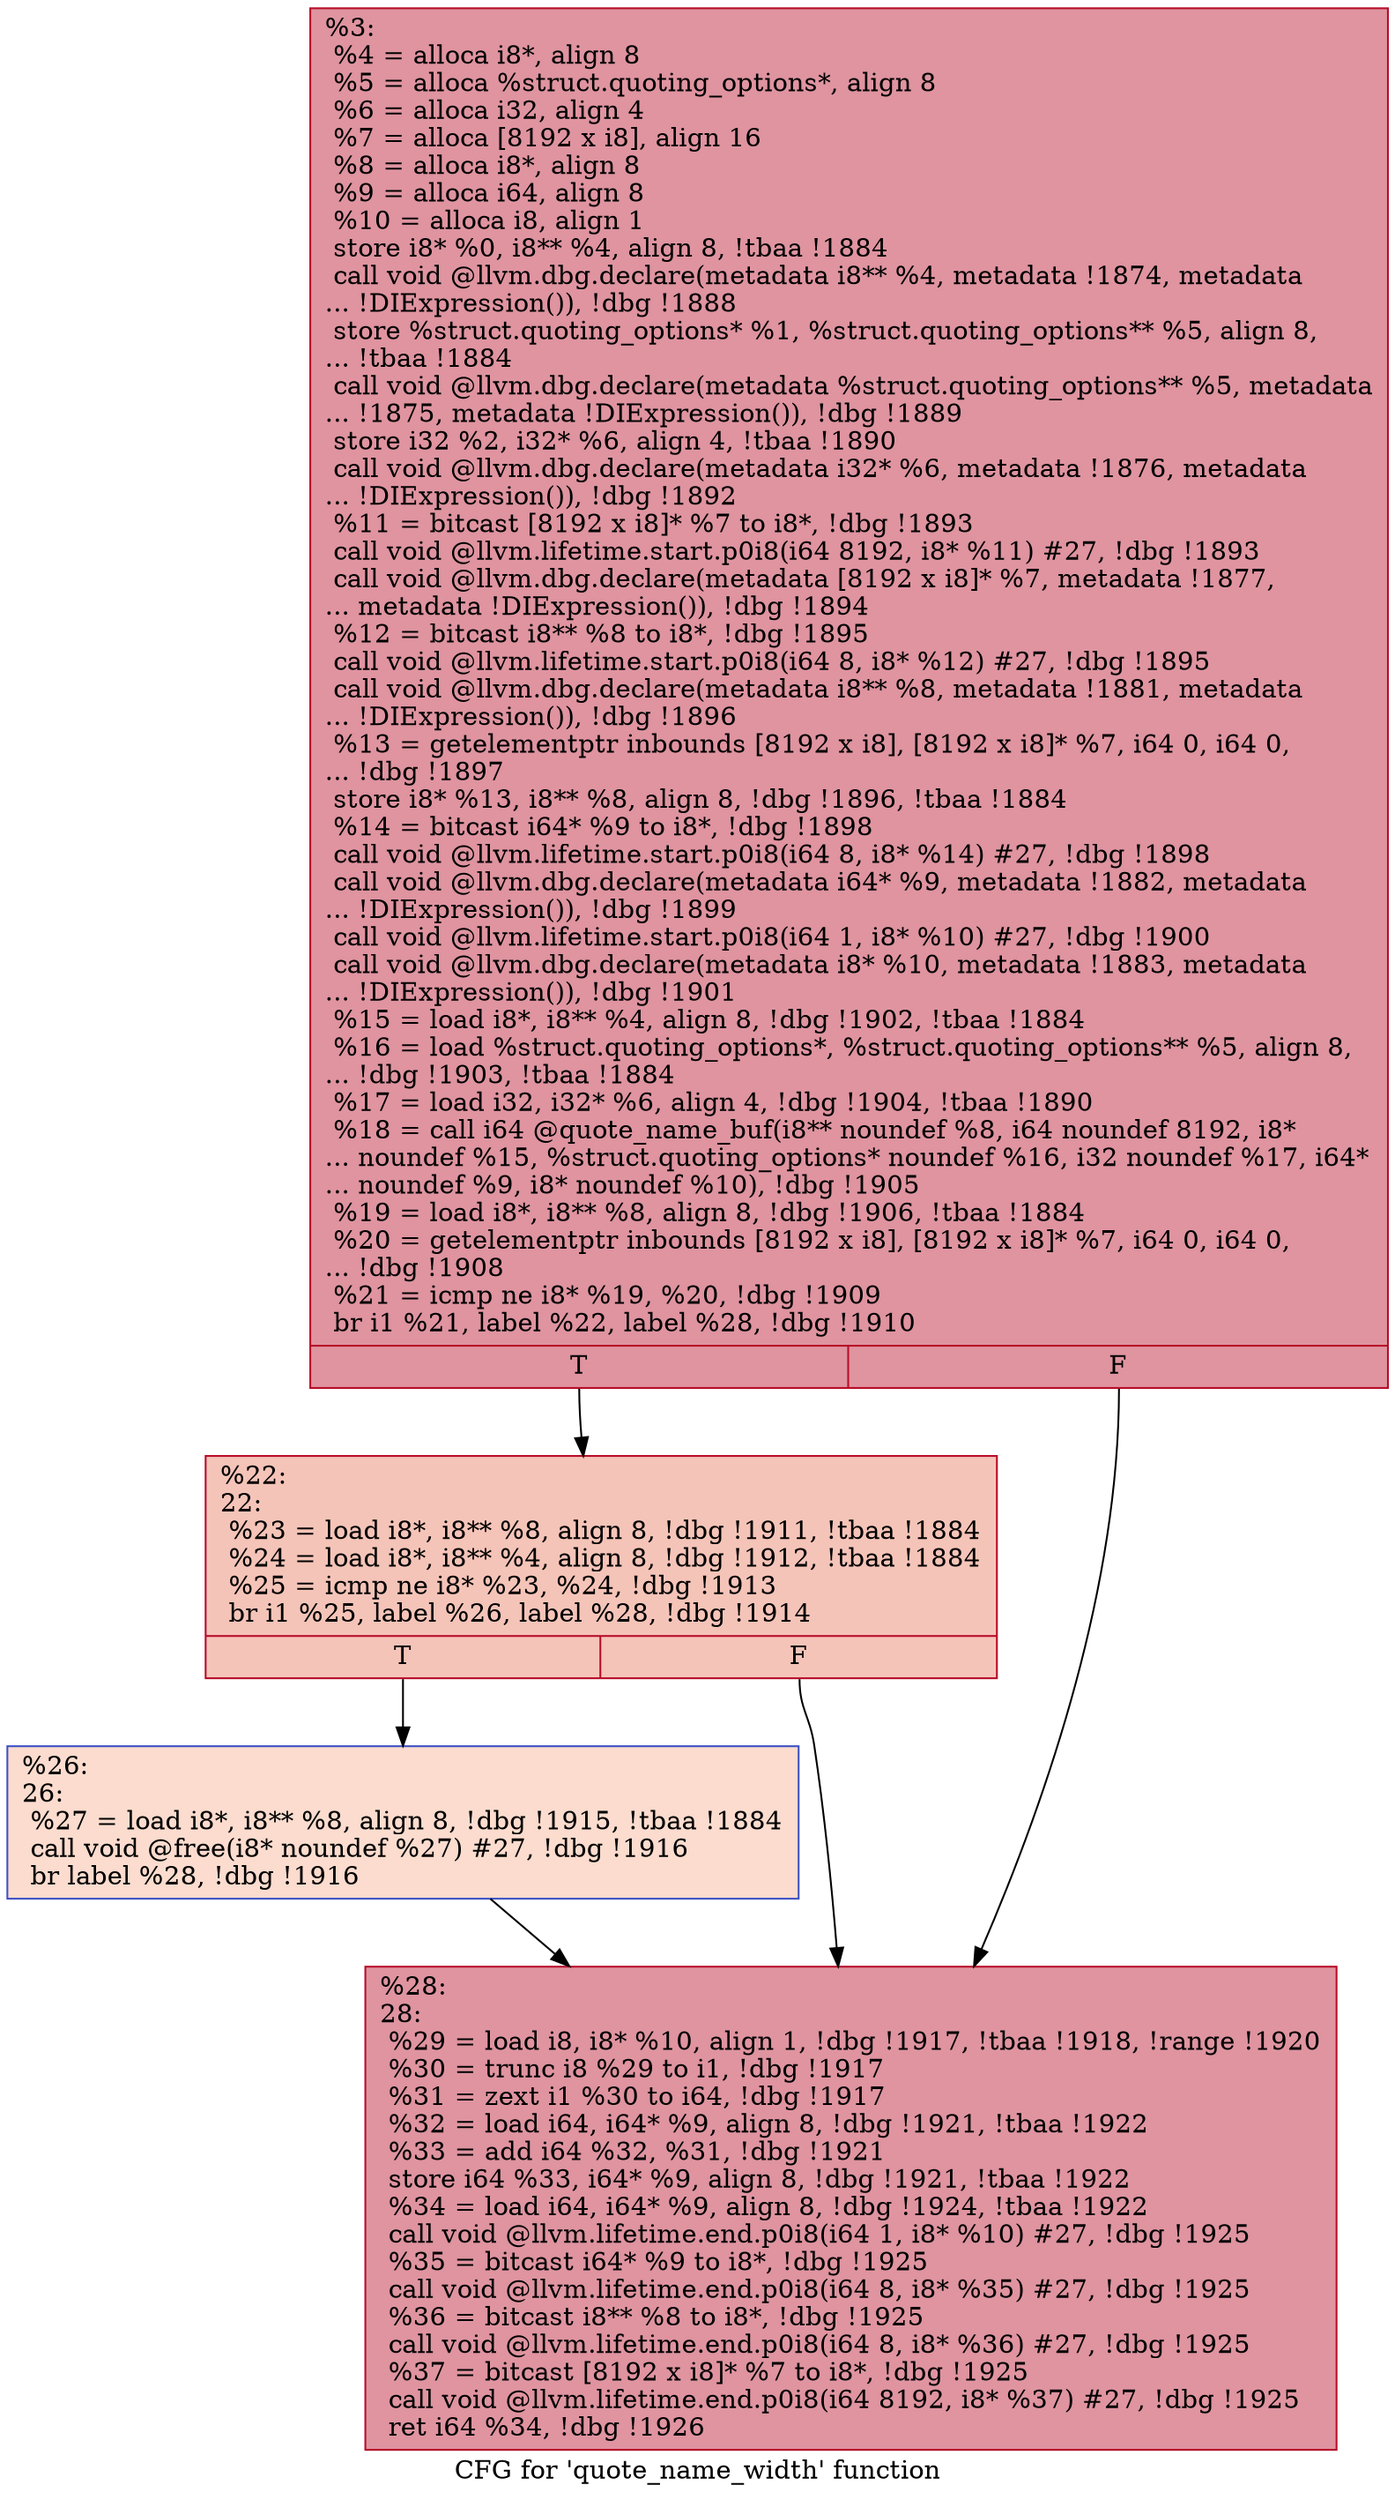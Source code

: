 digraph "CFG for 'quote_name_width' function" {
	label="CFG for 'quote_name_width' function";

	Node0x20bcf40 [shape=record,color="#b70d28ff", style=filled, fillcolor="#b70d2870",label="{%3:\l  %4 = alloca i8*, align 8\l  %5 = alloca %struct.quoting_options*, align 8\l  %6 = alloca i32, align 4\l  %7 = alloca [8192 x i8], align 16\l  %8 = alloca i8*, align 8\l  %9 = alloca i64, align 8\l  %10 = alloca i8, align 1\l  store i8* %0, i8** %4, align 8, !tbaa !1884\l  call void @llvm.dbg.declare(metadata i8** %4, metadata !1874, metadata\l... !DIExpression()), !dbg !1888\l  store %struct.quoting_options* %1, %struct.quoting_options** %5, align 8,\l... !tbaa !1884\l  call void @llvm.dbg.declare(metadata %struct.quoting_options** %5, metadata\l... !1875, metadata !DIExpression()), !dbg !1889\l  store i32 %2, i32* %6, align 4, !tbaa !1890\l  call void @llvm.dbg.declare(metadata i32* %6, metadata !1876, metadata\l... !DIExpression()), !dbg !1892\l  %11 = bitcast [8192 x i8]* %7 to i8*, !dbg !1893\l  call void @llvm.lifetime.start.p0i8(i64 8192, i8* %11) #27, !dbg !1893\l  call void @llvm.dbg.declare(metadata [8192 x i8]* %7, metadata !1877,\l... metadata !DIExpression()), !dbg !1894\l  %12 = bitcast i8** %8 to i8*, !dbg !1895\l  call void @llvm.lifetime.start.p0i8(i64 8, i8* %12) #27, !dbg !1895\l  call void @llvm.dbg.declare(metadata i8** %8, metadata !1881, metadata\l... !DIExpression()), !dbg !1896\l  %13 = getelementptr inbounds [8192 x i8], [8192 x i8]* %7, i64 0, i64 0,\l... !dbg !1897\l  store i8* %13, i8** %8, align 8, !dbg !1896, !tbaa !1884\l  %14 = bitcast i64* %9 to i8*, !dbg !1898\l  call void @llvm.lifetime.start.p0i8(i64 8, i8* %14) #27, !dbg !1898\l  call void @llvm.dbg.declare(metadata i64* %9, metadata !1882, metadata\l... !DIExpression()), !dbg !1899\l  call void @llvm.lifetime.start.p0i8(i64 1, i8* %10) #27, !dbg !1900\l  call void @llvm.dbg.declare(metadata i8* %10, metadata !1883, metadata\l... !DIExpression()), !dbg !1901\l  %15 = load i8*, i8** %4, align 8, !dbg !1902, !tbaa !1884\l  %16 = load %struct.quoting_options*, %struct.quoting_options** %5, align 8,\l... !dbg !1903, !tbaa !1884\l  %17 = load i32, i32* %6, align 4, !dbg !1904, !tbaa !1890\l  %18 = call i64 @quote_name_buf(i8** noundef %8, i64 noundef 8192, i8*\l... noundef %15, %struct.quoting_options* noundef %16, i32 noundef %17, i64*\l... noundef %9, i8* noundef %10), !dbg !1905\l  %19 = load i8*, i8** %8, align 8, !dbg !1906, !tbaa !1884\l  %20 = getelementptr inbounds [8192 x i8], [8192 x i8]* %7, i64 0, i64 0,\l... !dbg !1908\l  %21 = icmp ne i8* %19, %20, !dbg !1909\l  br i1 %21, label %22, label %28, !dbg !1910\l|{<s0>T|<s1>F}}"];
	Node0x20bcf40:s0 -> Node0x20bcf90;
	Node0x20bcf40:s1 -> Node0x20bd030;
	Node0x20bcf90 [shape=record,color="#b70d28ff", style=filled, fillcolor="#e97a5f70",label="{%22:\l22:                                               \l  %23 = load i8*, i8** %8, align 8, !dbg !1911, !tbaa !1884\l  %24 = load i8*, i8** %4, align 8, !dbg !1912, !tbaa !1884\l  %25 = icmp ne i8* %23, %24, !dbg !1913\l  br i1 %25, label %26, label %28, !dbg !1914\l|{<s0>T|<s1>F}}"];
	Node0x20bcf90:s0 -> Node0x20bcfe0;
	Node0x20bcf90:s1 -> Node0x20bd030;
	Node0x20bcfe0 [shape=record,color="#3d50c3ff", style=filled, fillcolor="#f7af9170",label="{%26:\l26:                                               \l  %27 = load i8*, i8** %8, align 8, !dbg !1915, !tbaa !1884\l  call void @free(i8* noundef %27) #27, !dbg !1916\l  br label %28, !dbg !1916\l}"];
	Node0x20bcfe0 -> Node0x20bd030;
	Node0x20bd030 [shape=record,color="#b70d28ff", style=filled, fillcolor="#b70d2870",label="{%28:\l28:                                               \l  %29 = load i8, i8* %10, align 1, !dbg !1917, !tbaa !1918, !range !1920\l  %30 = trunc i8 %29 to i1, !dbg !1917\l  %31 = zext i1 %30 to i64, !dbg !1917\l  %32 = load i64, i64* %9, align 8, !dbg !1921, !tbaa !1922\l  %33 = add i64 %32, %31, !dbg !1921\l  store i64 %33, i64* %9, align 8, !dbg !1921, !tbaa !1922\l  %34 = load i64, i64* %9, align 8, !dbg !1924, !tbaa !1922\l  call void @llvm.lifetime.end.p0i8(i64 1, i8* %10) #27, !dbg !1925\l  %35 = bitcast i64* %9 to i8*, !dbg !1925\l  call void @llvm.lifetime.end.p0i8(i64 8, i8* %35) #27, !dbg !1925\l  %36 = bitcast i8** %8 to i8*, !dbg !1925\l  call void @llvm.lifetime.end.p0i8(i64 8, i8* %36) #27, !dbg !1925\l  %37 = bitcast [8192 x i8]* %7 to i8*, !dbg !1925\l  call void @llvm.lifetime.end.p0i8(i64 8192, i8* %37) #27, !dbg !1925\l  ret i64 %34, !dbg !1926\l}"];
}
